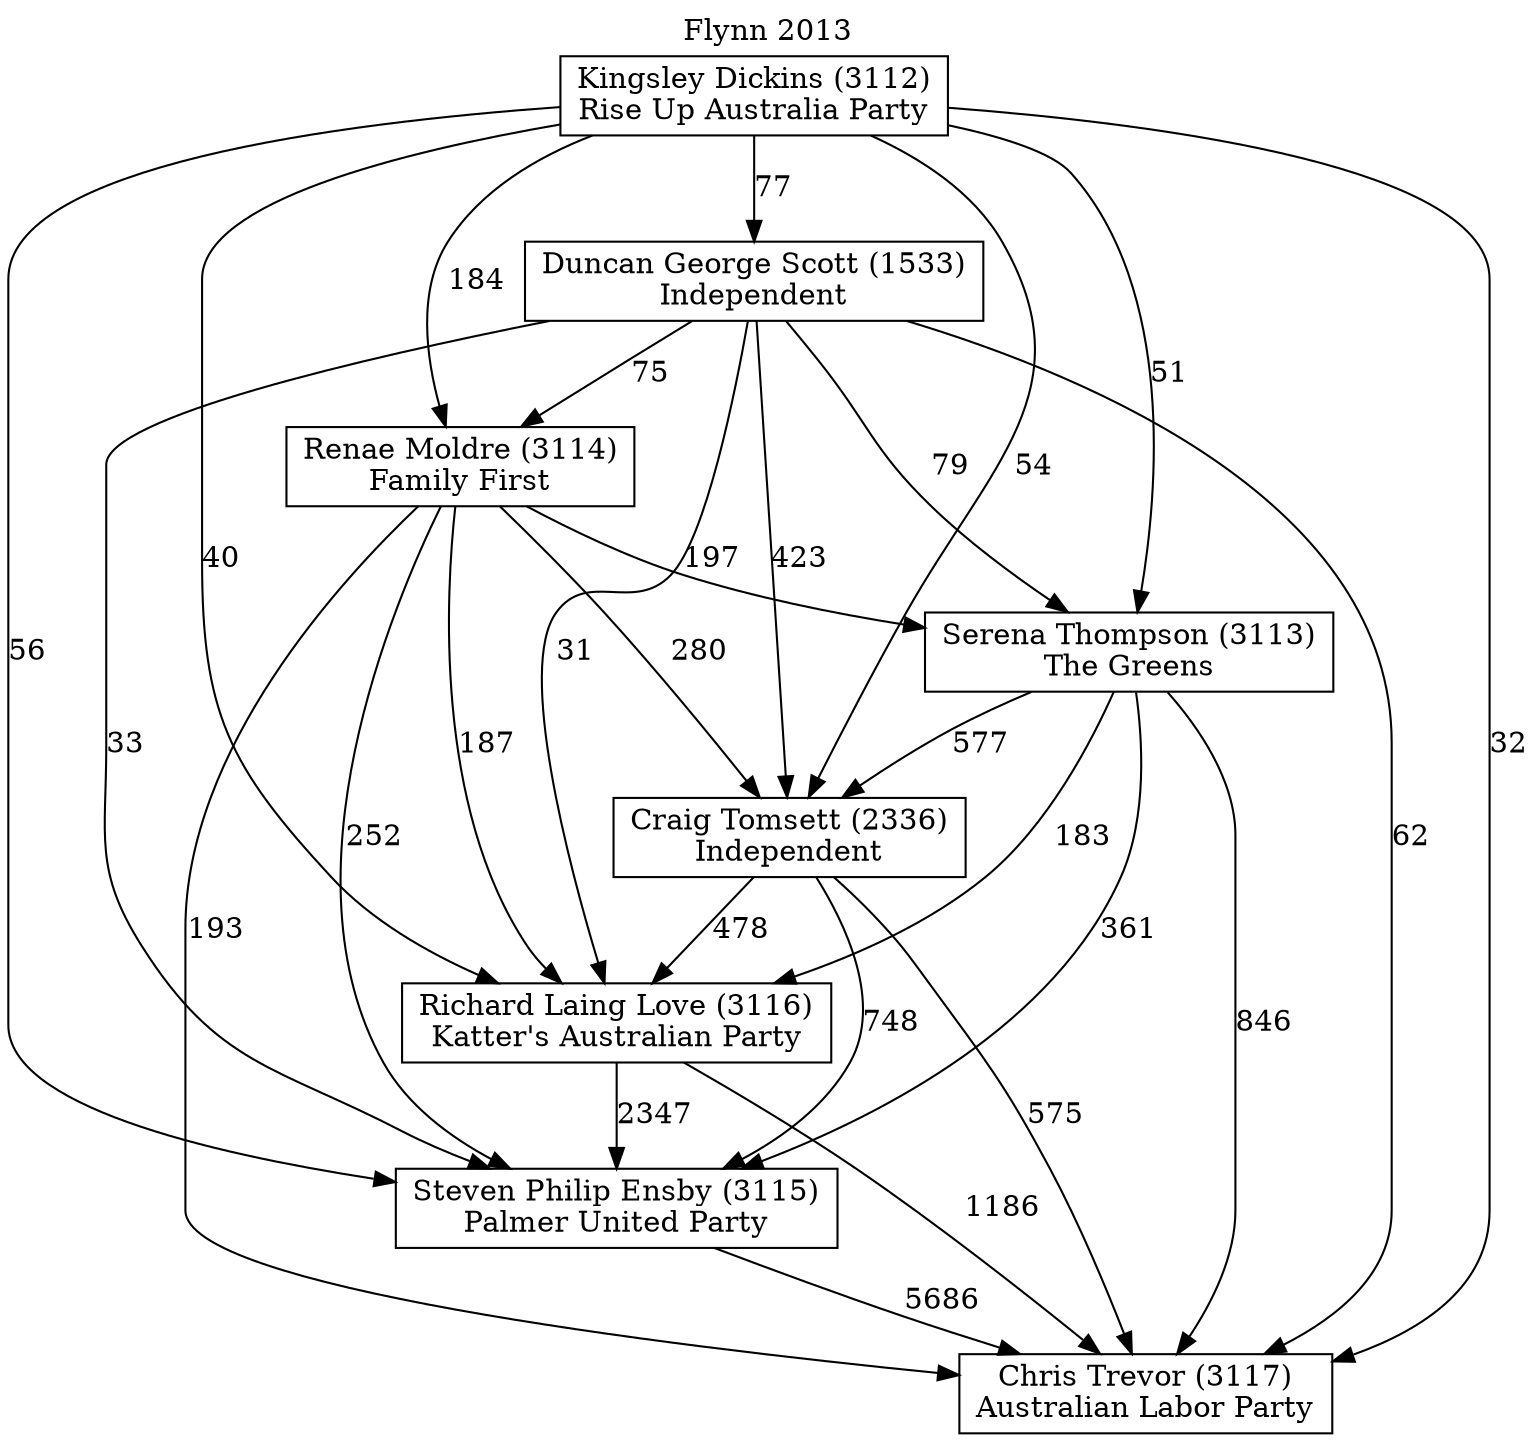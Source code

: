 // House preference flow
digraph "Chris Trevor (3117)_Flynn_2013" {
	graph [label="Flynn 2013" labelloc=t mclimit=10]
	node [shape=box]
	"Chris Trevor (3117)" [label="Chris Trevor (3117)
Australian Labor Party"]
	"Craig Tomsett (2336)" [label="Craig Tomsett (2336)
Independent"]
	"Duncan George Scott (1533)" [label="Duncan George Scott (1533)
Independent"]
	"Kingsley Dickins (3112)" [label="Kingsley Dickins (3112)
Rise Up Australia Party"]
	"Renae Moldre (3114)" [label="Renae Moldre (3114)
Family First"]
	"Richard Laing Love (3116)" [label="Richard Laing Love (3116)
Katter's Australian Party"]
	"Serena Thompson (3113)" [label="Serena Thompson (3113)
The Greens"]
	"Steven Philip Ensby (3115)" [label="Steven Philip Ensby (3115)
Palmer United Party"]
	"Craig Tomsett (2336)" -> "Chris Trevor (3117)" [label=575]
	"Craig Tomsett (2336)" -> "Richard Laing Love (3116)" [label=478]
	"Craig Tomsett (2336)" -> "Steven Philip Ensby (3115)" [label=748]
	"Duncan George Scott (1533)" -> "Chris Trevor (3117)" [label=62]
	"Duncan George Scott (1533)" -> "Craig Tomsett (2336)" [label=423]
	"Duncan George Scott (1533)" -> "Renae Moldre (3114)" [label=75]
	"Duncan George Scott (1533)" -> "Richard Laing Love (3116)" [label=31]
	"Duncan George Scott (1533)" -> "Serena Thompson (3113)" [label=79]
	"Duncan George Scott (1533)" -> "Steven Philip Ensby (3115)" [label=33]
	"Kingsley Dickins (3112)" -> "Chris Trevor (3117)" [label=32]
	"Kingsley Dickins (3112)" -> "Craig Tomsett (2336)" [label=54]
	"Kingsley Dickins (3112)" -> "Duncan George Scott (1533)" [label=77]
	"Kingsley Dickins (3112)" -> "Renae Moldre (3114)" [label=184]
	"Kingsley Dickins (3112)" -> "Richard Laing Love (3116)" [label=40]
	"Kingsley Dickins (3112)" -> "Serena Thompson (3113)" [label=51]
	"Kingsley Dickins (3112)" -> "Steven Philip Ensby (3115)" [label=56]
	"Renae Moldre (3114)" -> "Chris Trevor (3117)" [label=193]
	"Renae Moldre (3114)" -> "Craig Tomsett (2336)" [label=280]
	"Renae Moldre (3114)" -> "Richard Laing Love (3116)" [label=187]
	"Renae Moldre (3114)" -> "Serena Thompson (3113)" [label=197]
	"Renae Moldre (3114)" -> "Steven Philip Ensby (3115)" [label=252]
	"Richard Laing Love (3116)" -> "Chris Trevor (3117)" [label=1186]
	"Richard Laing Love (3116)" -> "Steven Philip Ensby (3115)" [label=2347]
	"Serena Thompson (3113)" -> "Chris Trevor (3117)" [label=846]
	"Serena Thompson (3113)" -> "Craig Tomsett (2336)" [label=577]
	"Serena Thompson (3113)" -> "Richard Laing Love (3116)" [label=183]
	"Serena Thompson (3113)" -> "Steven Philip Ensby (3115)" [label=361]
	"Steven Philip Ensby (3115)" -> "Chris Trevor (3117)" [label=5686]
}
